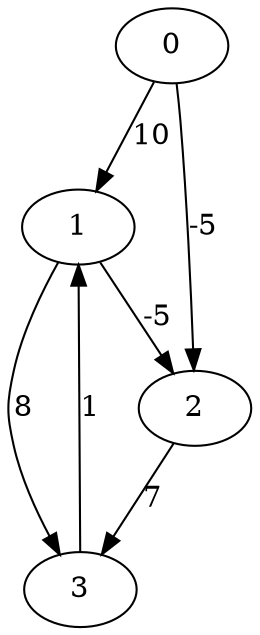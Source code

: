 digraph Graphe {0->1[label=10];0->2[label=-5];1->2[label=-5];1->3[label=8];2->3[label=7];3->1[label=1];}